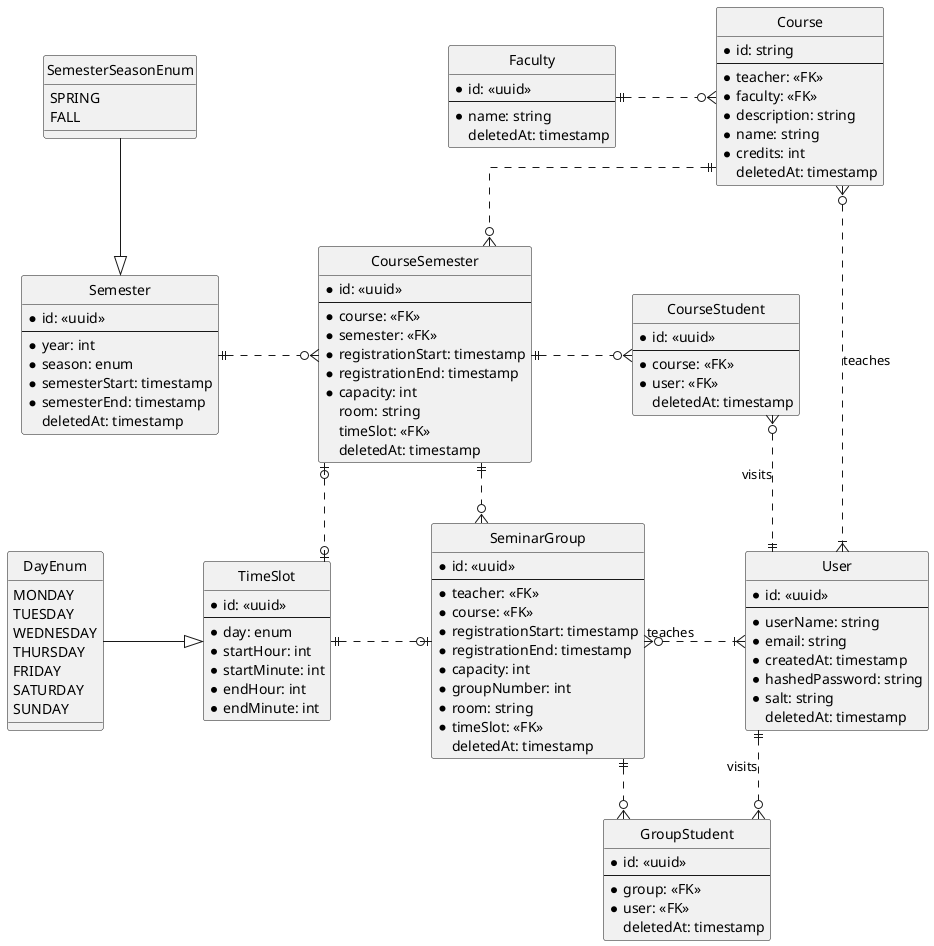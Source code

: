 @startuml
hide circle
skinparam Linetype ortho
skinparam Ranksep 60
skinparam Nodesep 100

entity User {
    * id: <<uuid>>
    ---
    * userName: string
    * email: string
    * createdAt: timestamp
    * hashedPassword: string
    * salt: string
    deletedAt: timestamp
}

entity Course{
    * id: string
    ---
    * teacher: <<FK>>
    * faculty: <<FK>>
    * description: string
    * name: string
    * credits: int
    deletedAt: timestamp
}

entity SeminarGroup {
    * id: <<uuid>>
    ---
    * teacher: <<FK>>
    * course: <<FK>>
    * registrationStart: timestamp
    * registrationEnd: timestamp
    * capacity: int
    * groupNumber: int
    * room: string
    * timeSlot: <<FK>>
    deletedAt: timestamp
}

entity Semester {
    * id: <<uuid>>
    ---
    * year: int
    * season: enum
    * semesterStart: timestamp
    * semesterEnd: timestamp
    deletedAt: timestamp
}

entity Faculty {
    * id: <<uuid>>
    ---
    * name: string
    deletedAt: timestamp
}

entity CourseSemester {
    * id: <<uuid>>
    ---
    * course: <<FK>>
    * semester: <<FK>>
    * registrationStart: timestamp
    * registrationEnd: timestamp
    * capacity: int
    room: string
    timeSlot: <<FK>>
    deletedAt: timestamp
}

entity CourseStudent {
    * id: <<uuid>>
    ---
    * course: <<FK>>
    * user: <<FK>>
    deletedAt: timestamp
}

entity GroupStudent {
    * id: <<uuid>>
    ---
    * group: <<FK>>
    * user: <<FK>>
    deletedAt: timestamp
}

Enum SemesterSeasonEnum {
    SPRING
    FALL
}

entity TimeSlot {
    * id: <<uuid>>
    ---
    * day: enum
    * startHour: int
    * startMinute: int
    * endHour: int
    * endMinute: int
}

Enum DayEnum {
    MONDAY
    TUESDAY
    WEDNESDAY
    THURSDAY
    FRIDAY
    SATURDAY
    SUNDAY
}


User ||..o{ GroupStudent: visits
SeminarGroup ||.r.o{ GroupStudent

User ||.u.o{ CourseStudent: visits
CourseSemester ||.r.o{ CourseStudent

Faculty ||.r.o{ Course
CourseSemester||..o{ SeminarGroup


Course ||..o{ CourseSemester
Semester||.r.o{ CourseSemester

User }|.l.o{ Course: teaches
User }|.l.o{ SeminarGroup: teaches

CourseSemester |o..o| TimeSlot
SeminarGroup |o.l.|| TimeSlot

TimeSlot <|-l- DayEnum

Semester <|-u- SemesterSeasonEnum
@enduml